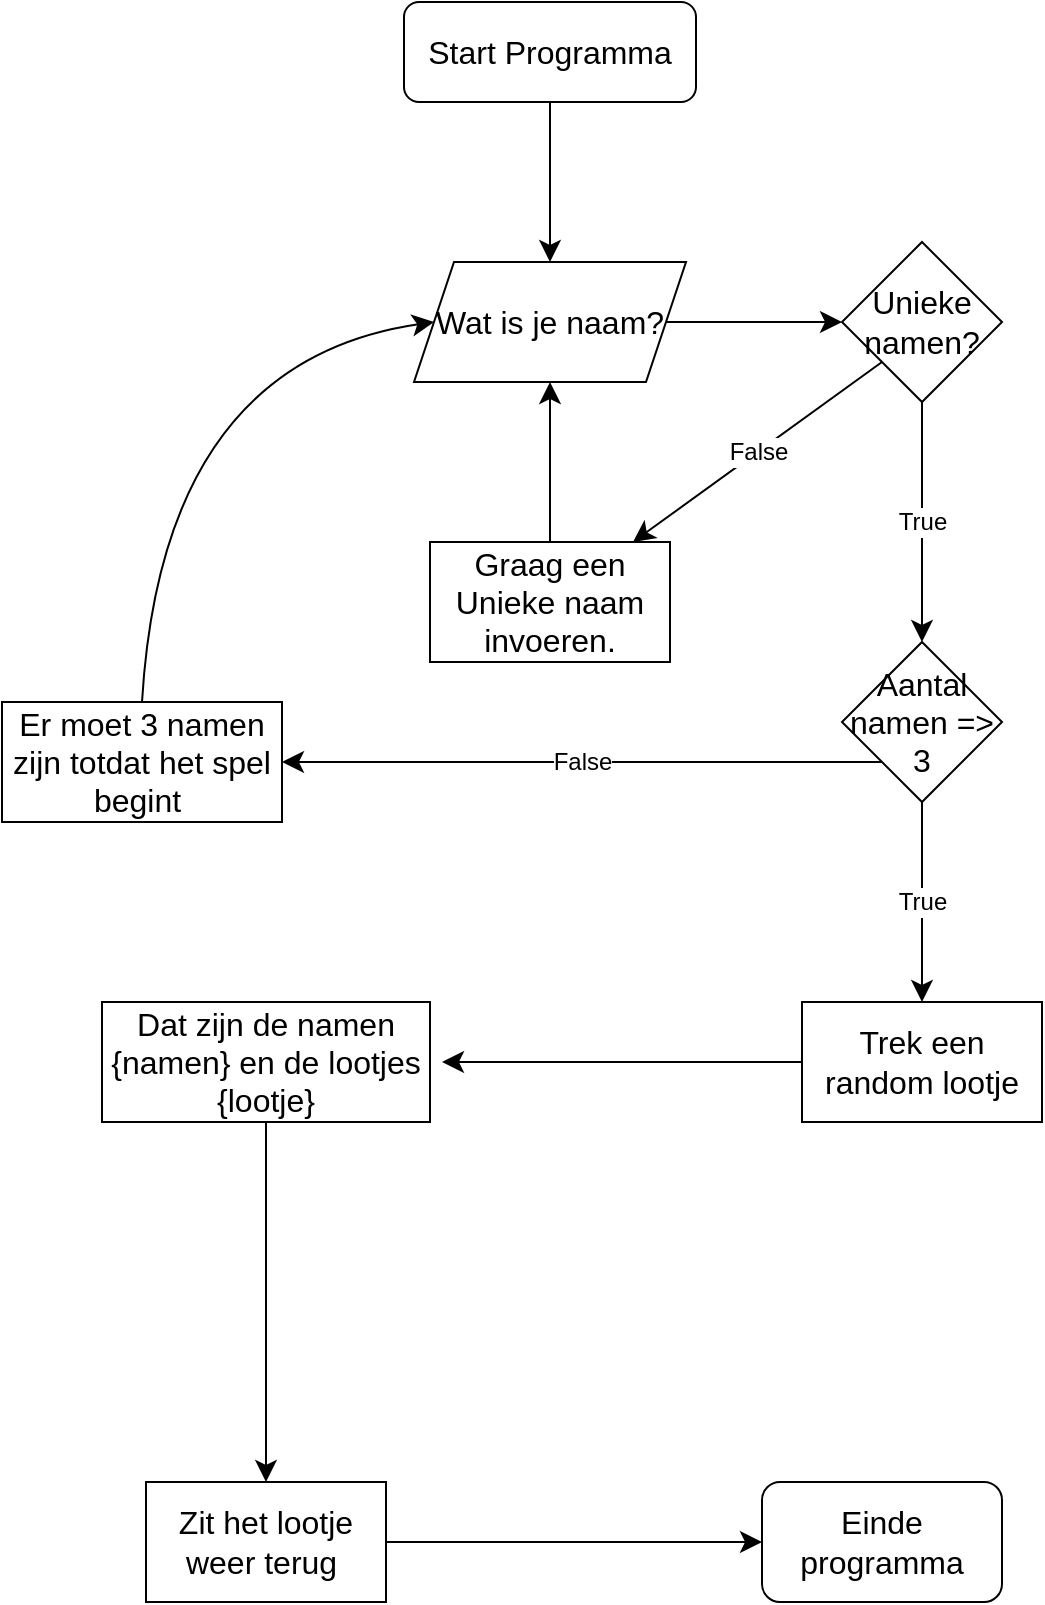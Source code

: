 <mxfile version="22.1.11" type="device">
  <diagram name="Pagina-1" id="80_aTMoOErlhEXatL1sE">
    <mxGraphModel dx="1206" dy="1911" grid="1" gridSize="10" guides="1" tooltips="1" connect="1" arrows="1" fold="1" page="1" pageScale="1" pageWidth="827" pageHeight="1169" math="0" shadow="0">
      <root>
        <mxCell id="0" />
        <mxCell id="1" parent="0" />
        <mxCell id="C7486Ham7OAG_oIRPcx7-2" style="edgeStyle=none;curved=1;rounded=0;orthogonalLoop=1;jettySize=auto;html=1;fontSize=12;startSize=8;endSize=8;" edge="1" parent="1" source="C7486Ham7OAG_oIRPcx7-1">
          <mxGeometry relative="1" as="geometry">
            <mxPoint x="414" y="-1000" as="targetPoint" />
          </mxGeometry>
        </mxCell>
        <mxCell id="C7486Ham7OAG_oIRPcx7-1" value="Start Programma" style="rounded=1;whiteSpace=wrap;html=1;fontSize=16;" vertex="1" parent="1">
          <mxGeometry x="341" y="-1130" width="146" height="50" as="geometry" />
        </mxCell>
        <mxCell id="C7486Ham7OAG_oIRPcx7-4" style="edgeStyle=none;curved=1;rounded=0;orthogonalLoop=1;jettySize=auto;html=1;fontSize=12;startSize=8;endSize=8;" edge="1" parent="1" source="C7486Ham7OAG_oIRPcx7-3">
          <mxGeometry relative="1" as="geometry">
            <mxPoint x="560" y="-970" as="targetPoint" />
          </mxGeometry>
        </mxCell>
        <mxCell id="C7486Ham7OAG_oIRPcx7-3" value="Wat is je naam?" style="shape=parallelogram;perimeter=parallelogramPerimeter;whiteSpace=wrap;html=1;fixedSize=1;fontSize=16;" vertex="1" parent="1">
          <mxGeometry x="346" y="-1000" width="136" height="60" as="geometry" />
        </mxCell>
        <mxCell id="C7486Ham7OAG_oIRPcx7-10" value="True" style="edgeStyle=none;curved=1;rounded=0;orthogonalLoop=1;jettySize=auto;html=1;fontSize=12;startSize=8;endSize=8;" edge="1" parent="1" source="C7486Ham7OAG_oIRPcx7-8" target="C7486Ham7OAG_oIRPcx7-9">
          <mxGeometry relative="1" as="geometry" />
        </mxCell>
        <mxCell id="C7486Ham7OAG_oIRPcx7-11" value="False" style="edgeStyle=none;curved=1;rounded=0;orthogonalLoop=1;jettySize=auto;html=1;exitX=0;exitY=1;exitDx=0;exitDy=0;fontSize=12;startSize=8;endSize=8;" edge="1" parent="1" source="C7486Ham7OAG_oIRPcx7-8" target="C7486Ham7OAG_oIRPcx7-12">
          <mxGeometry relative="1" as="geometry">
            <mxPoint x="480" y="-840" as="targetPoint" />
          </mxGeometry>
        </mxCell>
        <mxCell id="C7486Ham7OAG_oIRPcx7-8" value="Unieke namen?" style="rhombus;whiteSpace=wrap;html=1;fontSize=16;" vertex="1" parent="1">
          <mxGeometry x="560" y="-1010" width="80" height="80" as="geometry" />
        </mxCell>
        <mxCell id="C7486Ham7OAG_oIRPcx7-14" value="True" style="edgeStyle=none;curved=1;rounded=0;orthogonalLoop=1;jettySize=auto;html=1;fontSize=12;startSize=8;endSize=8;" edge="1" parent="1" source="C7486Ham7OAG_oIRPcx7-9">
          <mxGeometry relative="1" as="geometry">
            <mxPoint x="600" y="-630" as="targetPoint" />
          </mxGeometry>
        </mxCell>
        <mxCell id="C7486Ham7OAG_oIRPcx7-15" value="False" style="edgeStyle=none;curved=1;rounded=0;orthogonalLoop=1;jettySize=auto;html=1;exitX=0;exitY=1;exitDx=0;exitDy=0;fontSize=12;startSize=8;endSize=8;" edge="1" parent="1" source="C7486Ham7OAG_oIRPcx7-9">
          <mxGeometry relative="1" as="geometry">
            <mxPoint x="280" y="-750" as="targetPoint" />
          </mxGeometry>
        </mxCell>
        <mxCell id="C7486Ham7OAG_oIRPcx7-9" value="Aantal namen =&amp;gt; 3" style="rhombus;whiteSpace=wrap;html=1;fontSize=16;" vertex="1" parent="1">
          <mxGeometry x="560" y="-810" width="80" height="80" as="geometry" />
        </mxCell>
        <mxCell id="C7486Ham7OAG_oIRPcx7-13" style="edgeStyle=none;curved=1;rounded=0;orthogonalLoop=1;jettySize=auto;html=1;entryX=0.5;entryY=1;entryDx=0;entryDy=0;fontSize=12;startSize=8;endSize=8;" edge="1" parent="1" source="C7486Ham7OAG_oIRPcx7-12" target="C7486Ham7OAG_oIRPcx7-3">
          <mxGeometry relative="1" as="geometry" />
        </mxCell>
        <mxCell id="C7486Ham7OAG_oIRPcx7-12" value="Graag een Unieke naam invoeren." style="rounded=0;whiteSpace=wrap;html=1;fontSize=16;" vertex="1" parent="1">
          <mxGeometry x="354" y="-860" width="120" height="60" as="geometry" />
        </mxCell>
        <mxCell id="C7486Ham7OAG_oIRPcx7-22" style="edgeStyle=none;curved=1;rounded=0;orthogonalLoop=1;jettySize=auto;html=1;exitX=0.5;exitY=0;exitDx=0;exitDy=0;entryX=0;entryY=0.5;entryDx=0;entryDy=0;fontSize=12;startSize=8;endSize=8;shadow=0;" edge="1" parent="1" source="C7486Ham7OAG_oIRPcx7-17" target="C7486Ham7OAG_oIRPcx7-3">
          <mxGeometry relative="1" as="geometry">
            <Array as="points">
              <mxPoint x="220" y="-950" />
            </Array>
          </mxGeometry>
        </mxCell>
        <mxCell id="C7486Ham7OAG_oIRPcx7-17" value="Er moet 3 namen zijn totdat het spel begint&amp;nbsp;" style="rounded=0;whiteSpace=wrap;html=1;fontSize=16;" vertex="1" parent="1">
          <mxGeometry x="140" y="-780" width="140" height="60" as="geometry" />
        </mxCell>
        <mxCell id="C7486Ham7OAG_oIRPcx7-25" style="edgeStyle=none;curved=1;rounded=0;orthogonalLoop=1;jettySize=auto;html=1;fontSize=12;startSize=8;endSize=8;" edge="1" parent="1" source="C7486Ham7OAG_oIRPcx7-24">
          <mxGeometry relative="1" as="geometry">
            <mxPoint x="360" y="-600" as="targetPoint" />
          </mxGeometry>
        </mxCell>
        <mxCell id="C7486Ham7OAG_oIRPcx7-24" value="Trek een random lootje" style="rounded=0;whiteSpace=wrap;html=1;fontSize=16;" vertex="1" parent="1">
          <mxGeometry x="540" y="-630" width="120" height="60" as="geometry" />
        </mxCell>
        <mxCell id="C7486Ham7OAG_oIRPcx7-27" style="edgeStyle=none;curved=1;rounded=0;orthogonalLoop=1;jettySize=auto;html=1;fontSize=12;startSize=8;endSize=8;" edge="1" parent="1" source="C7486Ham7OAG_oIRPcx7-26">
          <mxGeometry relative="1" as="geometry">
            <mxPoint x="272" y="-390" as="targetPoint" />
          </mxGeometry>
        </mxCell>
        <mxCell id="C7486Ham7OAG_oIRPcx7-26" value="Dat zijn de namen {namen} en de lootjes {lootje}" style="rounded=0;whiteSpace=wrap;html=1;fontSize=16;" vertex="1" parent="1">
          <mxGeometry x="190" y="-630" width="164" height="60" as="geometry" />
        </mxCell>
        <mxCell id="C7486Ham7OAG_oIRPcx7-30" style="edgeStyle=none;curved=1;rounded=0;orthogonalLoop=1;jettySize=auto;html=1;exitX=1;exitY=0.5;exitDx=0;exitDy=0;fontSize=12;startSize=8;endSize=8;" edge="1" parent="1" source="C7486Ham7OAG_oIRPcx7-28" target="C7486Ham7OAG_oIRPcx7-29">
          <mxGeometry relative="1" as="geometry" />
        </mxCell>
        <mxCell id="C7486Ham7OAG_oIRPcx7-28" value="Zit het lootje weer terug&amp;nbsp;" style="rounded=0;whiteSpace=wrap;html=1;fontSize=16;" vertex="1" parent="1">
          <mxGeometry x="212" y="-390" width="120" height="60" as="geometry" />
        </mxCell>
        <mxCell id="C7486Ham7OAG_oIRPcx7-29" value="Einde programma" style="rounded=1;whiteSpace=wrap;html=1;fontSize=16;" vertex="1" parent="1">
          <mxGeometry x="520" y="-390" width="120" height="60" as="geometry" />
        </mxCell>
      </root>
    </mxGraphModel>
  </diagram>
</mxfile>
